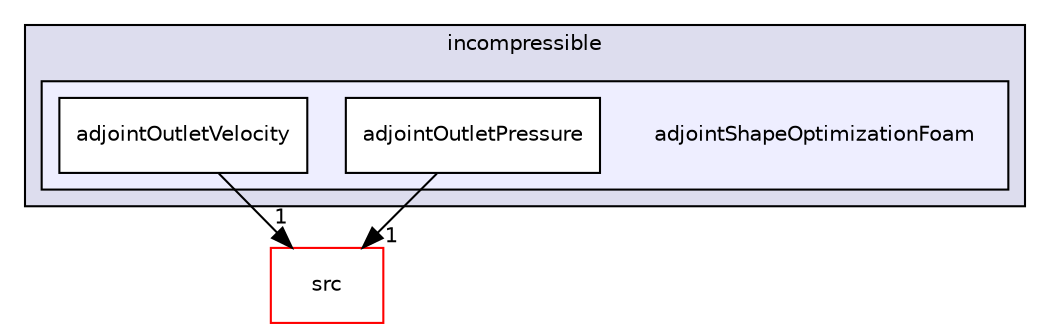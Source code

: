 digraph "applications/solvers/incompressible/adjointShapeOptimizationFoam" {
  bgcolor=transparent;
  compound=true
  node [ fontsize="10", fontname="Helvetica"];
  edge [ labelfontsize="10", labelfontname="Helvetica"];
  subgraph clusterdir_2a80a7eee79ab677323c49fed47bf4a4 {
    graph [ bgcolor="#ddddee", pencolor="black", label="incompressible" fontname="Helvetica", fontsize="10", URL="dir_2a80a7eee79ab677323c49fed47bf4a4.html"]
  subgraph clusterdir_088f87aa7298db423fbe65935fad4976 {
    graph [ bgcolor="#eeeeff", pencolor="black", label="" URL="dir_088f87aa7298db423fbe65935fad4976.html"];
    dir_088f87aa7298db423fbe65935fad4976 [shape=plaintext label="adjointShapeOptimizationFoam"];
    dir_d73afccac1905c93f134a92b9fac8559 [shape=box label="adjointOutletPressure" color="black" fillcolor="white" style="filled" URL="dir_d73afccac1905c93f134a92b9fac8559.html"];
    dir_64337332dff9e7652c7e7a47e1b85600 [shape=box label="adjointOutletVelocity" color="black" fillcolor="white" style="filled" URL="dir_64337332dff9e7652c7e7a47e1b85600.html"];
  }
  }
  dir_68267d1309a1af8e8297ef4c3efbcdba [shape=box label="src" color="red" URL="dir_68267d1309a1af8e8297ef4c3efbcdba.html"];
  dir_64337332dff9e7652c7e7a47e1b85600->dir_68267d1309a1af8e8297ef4c3efbcdba [headlabel="1", labeldistance=1.5 headhref="dir_000128_000736.html"];
  dir_d73afccac1905c93f134a92b9fac8559->dir_68267d1309a1af8e8297ef4c3efbcdba [headlabel="1", labeldistance=1.5 headhref="dir_000127_000736.html"];
}
